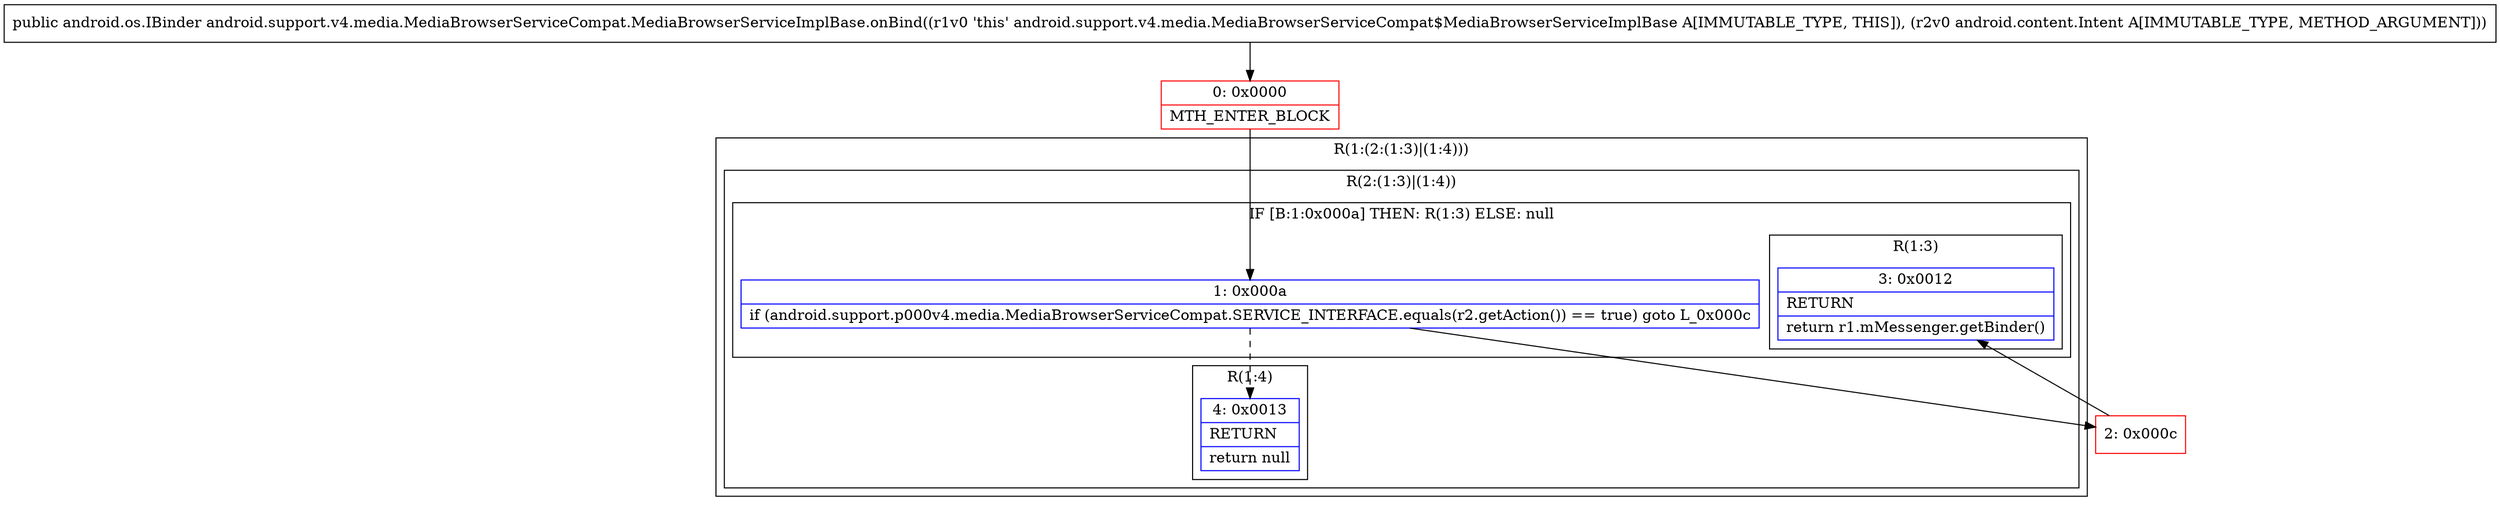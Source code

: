 digraph "CFG forandroid.support.v4.media.MediaBrowserServiceCompat.MediaBrowserServiceImplBase.onBind(Landroid\/content\/Intent;)Landroid\/os\/IBinder;" {
subgraph cluster_Region_1282721900 {
label = "R(1:(2:(1:3)|(1:4)))";
node [shape=record,color=blue];
subgraph cluster_Region_1712894978 {
label = "R(2:(1:3)|(1:4))";
node [shape=record,color=blue];
subgraph cluster_IfRegion_1653086564 {
label = "IF [B:1:0x000a] THEN: R(1:3) ELSE: null";
node [shape=record,color=blue];
Node_1 [shape=record,label="{1\:\ 0x000a|if (android.support.p000v4.media.MediaBrowserServiceCompat.SERVICE_INTERFACE.equals(r2.getAction()) == true) goto L_0x000c\l}"];
subgraph cluster_Region_156139063 {
label = "R(1:3)";
node [shape=record,color=blue];
Node_3 [shape=record,label="{3\:\ 0x0012|RETURN\l|return r1.mMessenger.getBinder()\l}"];
}
}
subgraph cluster_Region_1662251226 {
label = "R(1:4)";
node [shape=record,color=blue];
Node_4 [shape=record,label="{4\:\ 0x0013|RETURN\l|return null\l}"];
}
}
}
Node_0 [shape=record,color=red,label="{0\:\ 0x0000|MTH_ENTER_BLOCK\l}"];
Node_2 [shape=record,color=red,label="{2\:\ 0x000c}"];
MethodNode[shape=record,label="{public android.os.IBinder android.support.v4.media.MediaBrowserServiceCompat.MediaBrowserServiceImplBase.onBind((r1v0 'this' android.support.v4.media.MediaBrowserServiceCompat$MediaBrowserServiceImplBase A[IMMUTABLE_TYPE, THIS]), (r2v0 android.content.Intent A[IMMUTABLE_TYPE, METHOD_ARGUMENT])) }"];
MethodNode -> Node_0;
Node_1 -> Node_2;
Node_1 -> Node_4[style=dashed];
Node_0 -> Node_1;
Node_2 -> Node_3;
}

